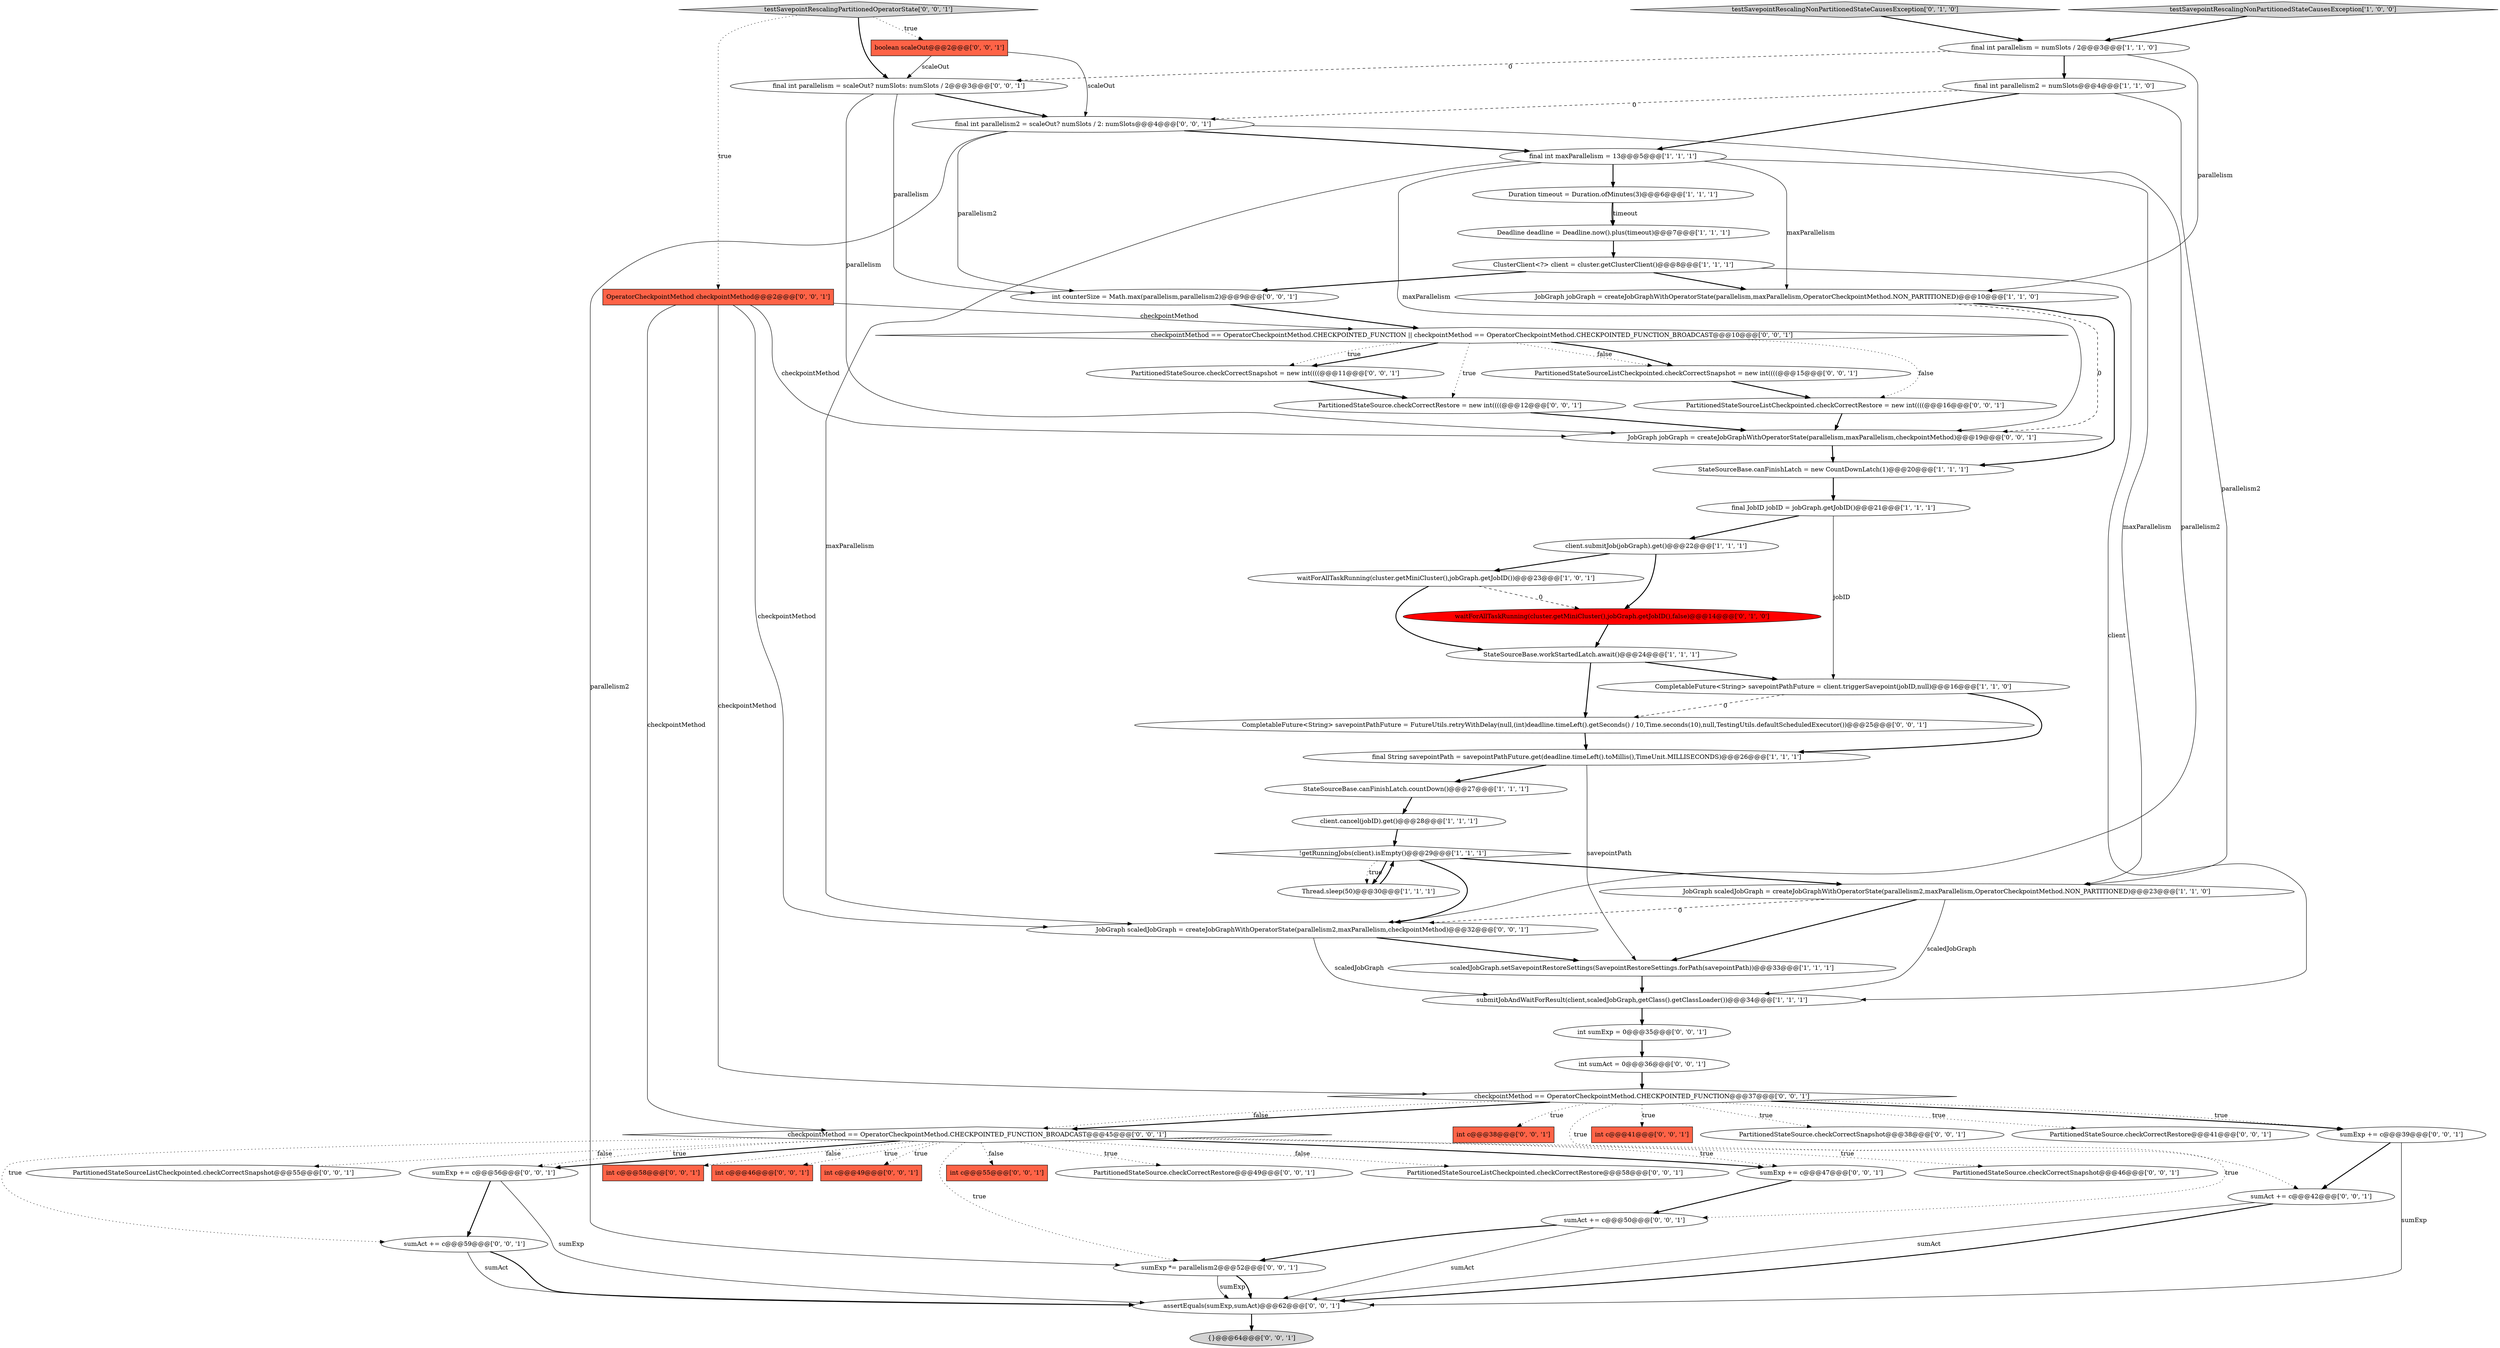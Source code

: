 digraph {
13 [style = filled, label = "waitForAllTaskRunning(cluster.getMiniCluster(),jobGraph.getJobID())@@@23@@@['1', '0', '1']", fillcolor = white, shape = ellipse image = "AAA0AAABBB1BBB"];
9 [style = filled, label = "final String savepointPath = savepointPathFuture.get(deadline.timeLeft().toMillis(),TimeUnit.MILLISECONDS)@@@26@@@['1', '1', '1']", fillcolor = white, shape = ellipse image = "AAA0AAABBB1BBB"];
14 [style = filled, label = "!getRunningJobs(client).isEmpty()@@@29@@@['1', '1', '1']", fillcolor = white, shape = diamond image = "AAA0AAABBB1BBB"];
18 [style = filled, label = "StateSourceBase.workStartedLatch.await()@@@24@@@['1', '1', '1']", fillcolor = white, shape = ellipse image = "AAA0AAABBB1BBB"];
5 [style = filled, label = "final JobID jobID = jobGraph.getJobID()@@@21@@@['1', '1', '1']", fillcolor = white, shape = ellipse image = "AAA0AAABBB1BBB"];
19 [style = filled, label = "JobGraph jobGraph = createJobGraphWithOperatorState(parallelism,maxParallelism,OperatorCheckpointMethod.NON_PARTITIONED)@@@10@@@['1', '1', '0']", fillcolor = white, shape = ellipse image = "AAA0AAABBB1BBB"];
20 [style = filled, label = "final int parallelism2 = numSlots@@@4@@@['1', '1', '0']", fillcolor = white, shape = ellipse image = "AAA0AAABBB1BBB"];
21 [style = filled, label = "scaledJobGraph.setSavepointRestoreSettings(SavepointRestoreSettings.forPath(savepointPath))@@@33@@@['1', '1', '1']", fillcolor = white, shape = ellipse image = "AAA0AAABBB1BBB"];
60 [style = filled, label = "sumExp += c@@@47@@@['0', '0', '1']", fillcolor = white, shape = ellipse image = "AAA0AAABBB3BBB"];
50 [style = filled, label = "PartitionedStateSourceListCheckpointed.checkCorrectSnapshot@@@55@@@['0', '0', '1']", fillcolor = white, shape = ellipse image = "AAA0AAABBB3BBB"];
29 [style = filled, label = "JobGraph scaledJobGraph = createJobGraphWithOperatorState(parallelism2,maxParallelism,checkpointMethod)@@@32@@@['0', '0', '1']", fillcolor = white, shape = ellipse image = "AAA0AAABBB3BBB"];
28 [style = filled, label = "sumExp += c@@@56@@@['0', '0', '1']", fillcolor = white, shape = ellipse image = "AAA0AAABBB3BBB"];
8 [style = filled, label = "submitJobAndWaitForResult(client,scaledJobGraph,getClass().getClassLoader())@@@34@@@['1', '1', '1']", fillcolor = white, shape = ellipse image = "AAA0AAABBB1BBB"];
26 [style = filled, label = "int c@@@58@@@['0', '0', '1']", fillcolor = tomato, shape = box image = "AAA0AAABBB3BBB"];
7 [style = filled, label = "CompletableFuture<String> savepointPathFuture = client.triggerSavepoint(jobID,null)@@@16@@@['1', '1', '0']", fillcolor = white, shape = ellipse image = "AAA0AAABBB1BBB"];
16 [style = filled, label = "final int parallelism = numSlots / 2@@@3@@@['1', '1', '0']", fillcolor = white, shape = ellipse image = "AAA0AAABBB1BBB"];
58 [style = filled, label = "int c@@@46@@@['0', '0', '1']", fillcolor = tomato, shape = box image = "AAA0AAABBB3BBB"];
62 [style = filled, label = "checkpointMethod == OperatorCheckpointMethod.CHECKPOINTED_FUNCTION@@@37@@@['0', '0', '1']", fillcolor = white, shape = diamond image = "AAA0AAABBB3BBB"];
15 [style = filled, label = "testSavepointRescalingNonPartitionedStateCausesException['1', '0', '0']", fillcolor = lightgray, shape = diamond image = "AAA0AAABBB1BBB"];
33 [style = filled, label = "int c@@@49@@@['0', '0', '1']", fillcolor = tomato, shape = box image = "AAA0AAABBB3BBB"];
41 [style = filled, label = "{}@@@64@@@['0', '0', '1']", fillcolor = lightgray, shape = ellipse image = "AAA0AAABBB3BBB"];
52 [style = filled, label = "sumAct += c@@@59@@@['0', '0', '1']", fillcolor = white, shape = ellipse image = "AAA0AAABBB3BBB"];
47 [style = filled, label = "PartitionedStateSource.checkCorrectRestore@@@41@@@['0', '0', '1']", fillcolor = white, shape = ellipse image = "AAA0AAABBB3BBB"];
27 [style = filled, label = "PartitionedStateSourceListCheckpointed.checkCorrectSnapshot = new int((((@@@15@@@['0', '0', '1']", fillcolor = white, shape = ellipse image = "AAA0AAABBB3BBB"];
25 [style = filled, label = "sumAct += c@@@50@@@['0', '0', '1']", fillcolor = white, shape = ellipse image = "AAA0AAABBB3BBB"];
0 [style = filled, label = "ClusterClient<?> client = cluster.getClusterClient()@@@8@@@['1', '1', '1']", fillcolor = white, shape = ellipse image = "AAA0AAABBB1BBB"];
3 [style = filled, label = "Duration timeout = Duration.ofMinutes(3)@@@6@@@['1', '1', '1']", fillcolor = white, shape = ellipse image = "AAA0AAABBB1BBB"];
37 [style = filled, label = "PartitionedStateSource.checkCorrectRestore = new int((((@@@12@@@['0', '0', '1']", fillcolor = white, shape = ellipse image = "AAA0AAABBB3BBB"];
38 [style = filled, label = "int sumAct = 0@@@36@@@['0', '0', '1']", fillcolor = white, shape = ellipse image = "AAA0AAABBB3BBB"];
11 [style = filled, label = "StateSourceBase.canFinishLatch = new CountDownLatch(1)@@@20@@@['1', '1', '1']", fillcolor = white, shape = ellipse image = "AAA0AAABBB1BBB"];
56 [style = filled, label = "int c@@@55@@@['0', '0', '1']", fillcolor = tomato, shape = box image = "AAA0AAABBB3BBB"];
22 [style = filled, label = "testSavepointRescalingNonPartitionedStateCausesException['0', '1', '0']", fillcolor = lightgray, shape = diamond image = "AAA0AAABBB2BBB"];
10 [style = filled, label = "final int maxParallelism = 13@@@5@@@['1', '1', '1']", fillcolor = white, shape = ellipse image = "AAA0AAABBB1BBB"];
32 [style = filled, label = "testSavepointRescalingPartitionedOperatorState['0', '0', '1']", fillcolor = lightgray, shape = diamond image = "AAA0AAABBB3BBB"];
36 [style = filled, label = "PartitionedStateSource.checkCorrectSnapshot = new int((((@@@11@@@['0', '0', '1']", fillcolor = white, shape = ellipse image = "AAA0AAABBB3BBB"];
42 [style = filled, label = "CompletableFuture<String> savepointPathFuture = FutureUtils.retryWithDelay(null,(int)deadline.timeLeft().getSeconds() / 10,Time.seconds(10),null,TestingUtils.defaultScheduledExecutor())@@@25@@@['0', '0', '1']", fillcolor = white, shape = ellipse image = "AAA0AAABBB3BBB"];
54 [style = filled, label = "sumExp += c@@@39@@@['0', '0', '1']", fillcolor = white, shape = ellipse image = "AAA0AAABBB3BBB"];
57 [style = filled, label = "final int parallelism2 = scaleOut? numSlots / 2: numSlots@@@4@@@['0', '0', '1']", fillcolor = white, shape = ellipse image = "AAA0AAABBB3BBB"];
61 [style = filled, label = "PartitionedStateSource.checkCorrectRestore@@@49@@@['0', '0', '1']", fillcolor = white, shape = ellipse image = "AAA0AAABBB3BBB"];
30 [style = filled, label = "checkpointMethod == OperatorCheckpointMethod.CHECKPOINTED_FUNCTION_BROADCAST@@@45@@@['0', '0', '1']", fillcolor = white, shape = diamond image = "AAA0AAABBB3BBB"];
12 [style = filled, label = "Thread.sleep(50)@@@30@@@['1', '1', '1']", fillcolor = white, shape = ellipse image = "AAA0AAABBB1BBB"];
17 [style = filled, label = "Deadline deadline = Deadline.now().plus(timeout)@@@7@@@['1', '1', '1']", fillcolor = white, shape = ellipse image = "AAA0AAABBB1BBB"];
35 [style = filled, label = "OperatorCheckpointMethod checkpointMethod@@@2@@@['0', '0', '1']", fillcolor = tomato, shape = box image = "AAA0AAABBB3BBB"];
39 [style = filled, label = "assertEquals(sumExp,sumAct)@@@62@@@['0', '0', '1']", fillcolor = white, shape = ellipse image = "AAA0AAABBB3BBB"];
2 [style = filled, label = "JobGraph scaledJobGraph = createJobGraphWithOperatorState(parallelism2,maxParallelism,OperatorCheckpointMethod.NON_PARTITIONED)@@@23@@@['1', '1', '0']", fillcolor = white, shape = ellipse image = "AAA0AAABBB1BBB"];
55 [style = filled, label = "JobGraph jobGraph = createJobGraphWithOperatorState(parallelism,maxParallelism,checkpointMethod)@@@19@@@['0', '0', '1']", fillcolor = white, shape = ellipse image = "AAA0AAABBB3BBB"];
1 [style = filled, label = "client.submitJob(jobGraph).get()@@@22@@@['1', '1', '1']", fillcolor = white, shape = ellipse image = "AAA0AAABBB1BBB"];
43 [style = filled, label = "final int parallelism = scaleOut? numSlots: numSlots / 2@@@3@@@['0', '0', '1']", fillcolor = white, shape = ellipse image = "AAA0AAABBB3BBB"];
49 [style = filled, label = "sumAct += c@@@42@@@['0', '0', '1']", fillcolor = white, shape = ellipse image = "AAA0AAABBB3BBB"];
40 [style = filled, label = "checkpointMethod == OperatorCheckpointMethod.CHECKPOINTED_FUNCTION || checkpointMethod == OperatorCheckpointMethod.CHECKPOINTED_FUNCTION_BROADCAST@@@10@@@['0', '0', '1']", fillcolor = white, shape = diamond image = "AAA0AAABBB3BBB"];
44 [style = filled, label = "PartitionedStateSourceListCheckpointed.checkCorrectRestore@@@58@@@['0', '0', '1']", fillcolor = white, shape = ellipse image = "AAA0AAABBB3BBB"];
46 [style = filled, label = "int c@@@38@@@['0', '0', '1']", fillcolor = tomato, shape = box image = "AAA0AAABBB3BBB"];
51 [style = filled, label = "int sumExp = 0@@@35@@@['0', '0', '1']", fillcolor = white, shape = ellipse image = "AAA0AAABBB3BBB"];
53 [style = filled, label = "int c@@@41@@@['0', '0', '1']", fillcolor = tomato, shape = box image = "AAA0AAABBB3BBB"];
24 [style = filled, label = "int counterSize = Math.max(parallelism,parallelism2)@@@9@@@['0', '0', '1']", fillcolor = white, shape = ellipse image = "AAA0AAABBB3BBB"];
59 [style = filled, label = "PartitionedStateSourceListCheckpointed.checkCorrectRestore = new int((((@@@16@@@['0', '0', '1']", fillcolor = white, shape = ellipse image = "AAA0AAABBB3BBB"];
48 [style = filled, label = "boolean scaleOut@@@2@@@['0', '0', '1']", fillcolor = tomato, shape = box image = "AAA0AAABBB3BBB"];
45 [style = filled, label = "PartitionedStateSource.checkCorrectSnapshot@@@38@@@['0', '0', '1']", fillcolor = white, shape = ellipse image = "AAA0AAABBB3BBB"];
4 [style = filled, label = "client.cancel(jobID).get()@@@28@@@['1', '1', '1']", fillcolor = white, shape = ellipse image = "AAA0AAABBB1BBB"];
34 [style = filled, label = "sumExp *= parallelism2@@@52@@@['0', '0', '1']", fillcolor = white, shape = ellipse image = "AAA0AAABBB3BBB"];
6 [style = filled, label = "StateSourceBase.canFinishLatch.countDown()@@@27@@@['1', '1', '1']", fillcolor = white, shape = ellipse image = "AAA0AAABBB1BBB"];
31 [style = filled, label = "PartitionedStateSource.checkCorrectSnapshot@@@46@@@['0', '0', '1']", fillcolor = white, shape = ellipse image = "AAA0AAABBB3BBB"];
23 [style = filled, label = "waitForAllTaskRunning(cluster.getMiniCluster(),jobGraph.getJobID(),false)@@@14@@@['0', '1', '0']", fillcolor = red, shape = ellipse image = "AAA1AAABBB2BBB"];
54->39 [style = solid, label="sumExp"];
62->45 [style = dotted, label="true"];
25->34 [style = bold, label=""];
5->7 [style = solid, label="jobID"];
62->54 [style = bold, label=""];
42->9 [style = bold, label=""];
40->27 [style = dotted, label="false"];
21->8 [style = bold, label=""];
9->21 [style = solid, label="savepointPath"];
19->11 [style = bold, label=""];
8->51 [style = bold, label=""];
40->36 [style = dotted, label="true"];
37->55 [style = bold, label=""];
40->37 [style = dotted, label="true"];
62->46 [style = dotted, label="true"];
13->23 [style = dashed, label="0"];
1->13 [style = bold, label=""];
1->23 [style = bold, label=""];
35->55 [style = solid, label="checkpointMethod"];
9->6 [style = bold, label=""];
7->42 [style = dashed, label="0"];
49->39 [style = solid, label="sumAct"];
7->9 [style = bold, label=""];
49->39 [style = bold, label=""];
30->28 [style = bold, label=""];
28->52 [style = bold, label=""];
3->17 [style = solid, label="timeout"];
0->24 [style = bold, label=""];
38->62 [style = bold, label=""];
55->11 [style = bold, label=""];
35->29 [style = solid, label="checkpointMethod"];
16->19 [style = solid, label="parallelism"];
28->39 [style = solid, label="sumExp"];
30->33 [style = dotted, label="true"];
62->53 [style = dotted, label="true"];
54->49 [style = bold, label=""];
32->35 [style = dotted, label="true"];
14->12 [style = dotted, label="true"];
0->19 [style = bold, label=""];
62->30 [style = bold, label=""];
24->40 [style = bold, label=""];
16->43 [style = dashed, label="0"];
62->30 [style = dotted, label="false"];
48->57 [style = solid, label="scaleOut"];
5->1 [style = bold, label=""];
6->4 [style = bold, label=""];
35->30 [style = solid, label="checkpointMethod"];
43->24 [style = solid, label="parallelism"];
27->59 [style = bold, label=""];
2->21 [style = bold, label=""];
20->57 [style = dashed, label="0"];
12->14 [style = bold, label=""];
10->55 [style = solid, label="maxParallelism"];
59->55 [style = bold, label=""];
39->41 [style = bold, label=""];
19->55 [style = dashed, label="0"];
36->37 [style = bold, label=""];
18->7 [style = bold, label=""];
30->28 [style = dotted, label="true"];
16->20 [style = bold, label=""];
30->60 [style = dotted, label="true"];
13->18 [style = bold, label=""];
20->2 [style = solid, label="parallelism2"];
4->14 [style = bold, label=""];
40->59 [style = dotted, label="false"];
34->39 [style = solid, label="sumExp"];
30->58 [style = dotted, label="true"];
22->16 [style = bold, label=""];
57->29 [style = solid, label="parallelism2"];
30->26 [style = dotted, label="false"];
30->44 [style = dotted, label="false"];
30->34 [style = dotted, label="true"];
29->21 [style = bold, label=""];
60->25 [style = bold, label=""];
11->5 [style = bold, label=""];
57->24 [style = solid, label="parallelism2"];
17->0 [style = bold, label=""];
30->25 [style = dotted, label="true"];
40->36 [style = bold, label=""];
40->27 [style = bold, label=""];
2->29 [style = dashed, label="0"];
34->39 [style = bold, label=""];
14->29 [style = bold, label=""];
2->8 [style = solid, label="scaledJobGraph"];
3->17 [style = bold, label=""];
14->2 [style = bold, label=""];
0->8 [style = solid, label="client"];
30->61 [style = dotted, label="true"];
29->8 [style = solid, label="scaledJobGraph"];
62->47 [style = dotted, label="true"];
23->18 [style = bold, label=""];
30->31 [style = dotted, label="true"];
30->52 [style = dotted, label="true"];
52->39 [style = bold, label=""];
43->57 [style = bold, label=""];
48->43 [style = solid, label="scaleOut"];
62->49 [style = dotted, label="true"];
30->50 [style = dotted, label="false"];
10->3 [style = bold, label=""];
52->39 [style = solid, label="sumAct"];
32->43 [style = bold, label=""];
15->16 [style = bold, label=""];
25->39 [style = solid, label="sumAct"];
10->29 [style = solid, label="maxParallelism"];
43->55 [style = solid, label="parallelism"];
20->10 [style = bold, label=""];
32->48 [style = dotted, label="true"];
51->38 [style = bold, label=""];
10->2 [style = solid, label="maxParallelism"];
14->12 [style = bold, label=""];
62->54 [style = dotted, label="true"];
10->19 [style = solid, label="maxParallelism"];
18->42 [style = bold, label=""];
57->10 [style = bold, label=""];
57->34 [style = solid, label="parallelism2"];
35->40 [style = solid, label="checkpointMethod"];
30->56 [style = dotted, label="false"];
30->60 [style = bold, label=""];
35->62 [style = solid, label="checkpointMethod"];
}
